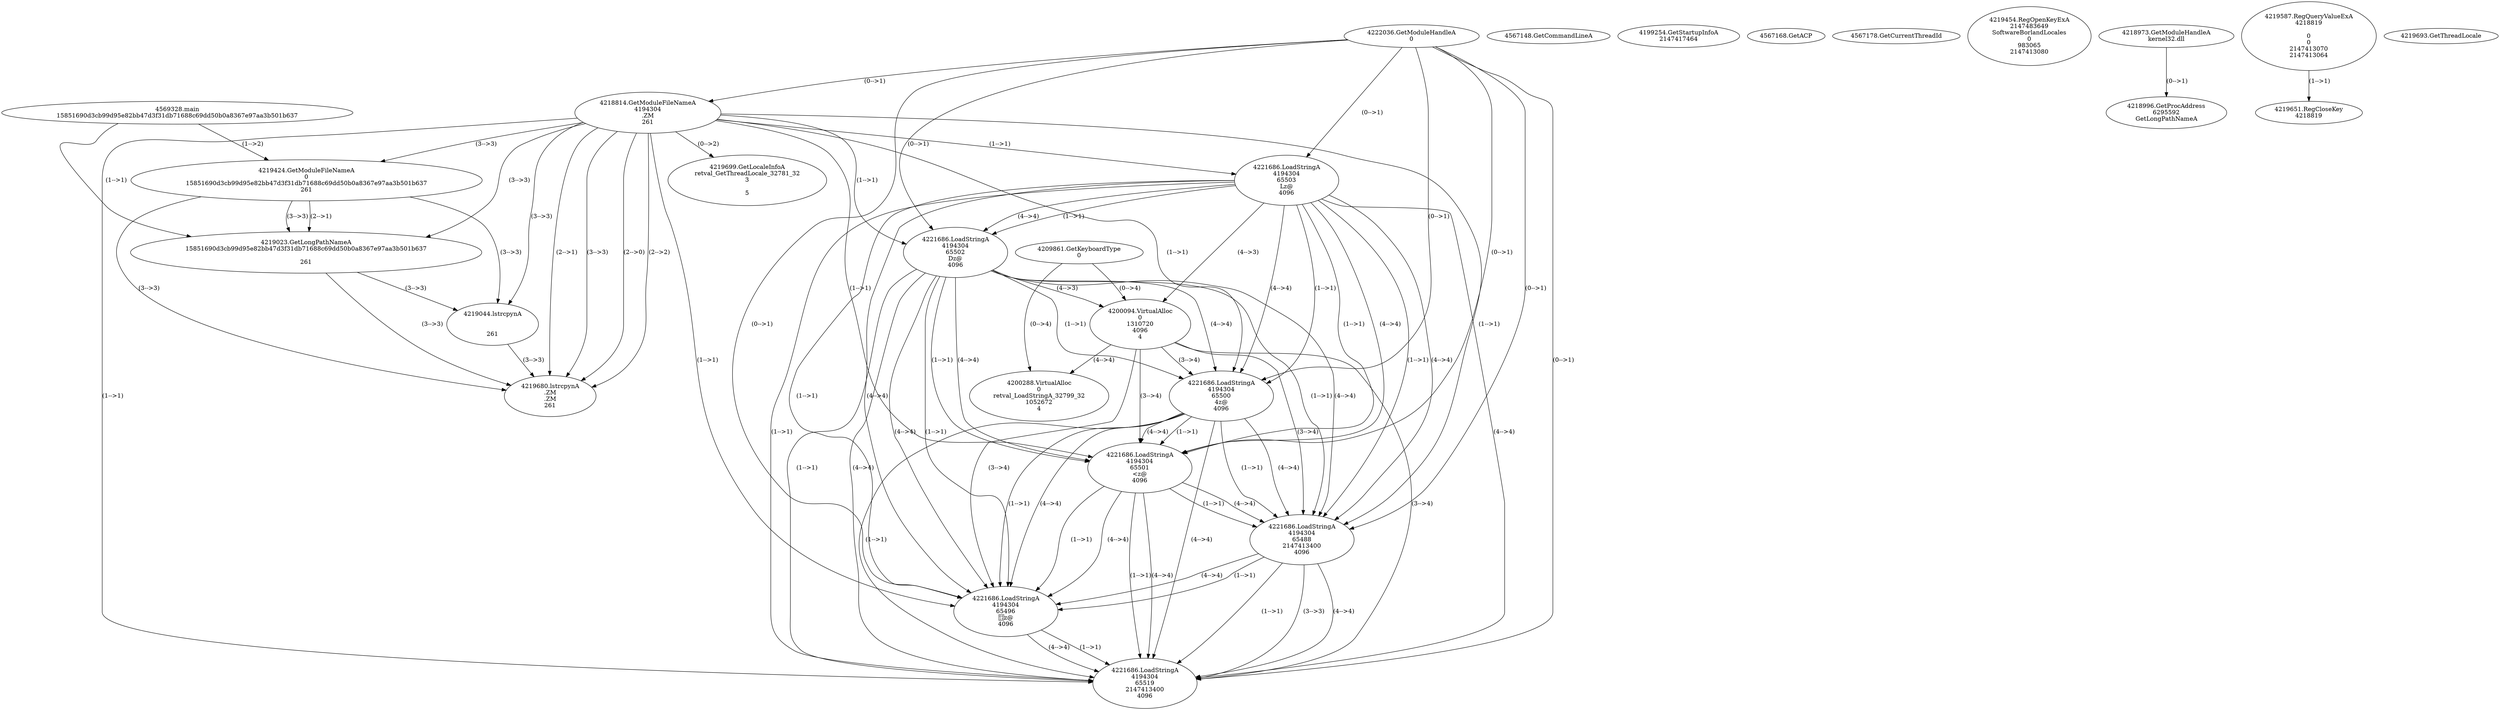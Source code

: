 // Global SCDG with merge call
digraph {
	0 [label="4569328.main
15851690d3cb99d95e82bb47d3f31db71688c69dd50b0a8367e97aa3b501b637"]
	1 [label="4222036.GetModuleHandleA
0"]
	2 [label="4209861.GetKeyboardType
0"]
	3 [label="4567148.GetCommandLineA
"]
	4 [label="4199254.GetStartupInfoA
2147417464"]
	5 [label="4567168.GetACP
"]
	6 [label="4567178.GetCurrentThreadId
"]
	7 [label="4218814.GetModuleFileNameA
4194304
.ZM
261"]
	1 -> 7 [label="(0-->1)"]
	8 [label="4219424.GetModuleFileNameA
0
15851690d3cb99d95e82bb47d3f31db71688c69dd50b0a8367e97aa3b501b637
261"]
	0 -> 8 [label="(1-->2)"]
	7 -> 8 [label="(3-->3)"]
	9 [label="4219454.RegOpenKeyExA
2147483649
Software\Borland\Locales
0
983065
2147413080"]
	10 [label="4218973.GetModuleHandleA
kernel32.dll"]
	11 [label="4218996.GetProcAddress
6295592
GetLongPathNameA"]
	10 -> 11 [label="(0-->1)"]
	12 [label="4219023.GetLongPathNameA
15851690d3cb99d95e82bb47d3f31db71688c69dd50b0a8367e97aa3b501b637

261"]
	0 -> 12 [label="(1-->1)"]
	8 -> 12 [label="(2-->1)"]
	7 -> 12 [label="(3-->3)"]
	8 -> 12 [label="(3-->3)"]
	13 [label="4219044.lstrcpynA


261"]
	7 -> 13 [label="(3-->3)"]
	8 -> 13 [label="(3-->3)"]
	12 -> 13 [label="(3-->3)"]
	14 [label="4219587.RegQueryValueExA
4218819

0
0
2147413070
2147413064"]
	15 [label="4219651.RegCloseKey
4218819"]
	14 -> 15 [label="(1-->1)"]
	16 [label="4219680.lstrcpynA
.ZM
.ZM
261"]
	7 -> 16 [label="(2-->1)"]
	7 -> 16 [label="(2-->2)"]
	7 -> 16 [label="(3-->3)"]
	8 -> 16 [label="(3-->3)"]
	12 -> 16 [label="(3-->3)"]
	13 -> 16 [label="(3-->3)"]
	7 -> 16 [label="(2-->0)"]
	17 [label="4219693.GetThreadLocale
"]
	18 [label="4219699.GetLocaleInfoA
retval_GetThreadLocale_32781_32
3

5"]
	7 -> 18 [label="(0-->2)"]
	19 [label="4221686.LoadStringA
4194304
65503
Lz@
4096"]
	1 -> 19 [label="(0-->1)"]
	7 -> 19 [label="(1-->1)"]
	20 [label="4221686.LoadStringA
4194304
65502
Dz@
4096"]
	1 -> 20 [label="(0-->1)"]
	7 -> 20 [label="(1-->1)"]
	19 -> 20 [label="(1-->1)"]
	19 -> 20 [label="(4-->4)"]
	21 [label="4200094.VirtualAlloc
0
1310720
4096
4"]
	19 -> 21 [label="(4-->3)"]
	20 -> 21 [label="(4-->3)"]
	2 -> 21 [label="(0-->4)"]
	22 [label="4221686.LoadStringA
4194304
65500
4z@
4096"]
	1 -> 22 [label="(0-->1)"]
	7 -> 22 [label="(1-->1)"]
	19 -> 22 [label="(1-->1)"]
	20 -> 22 [label="(1-->1)"]
	19 -> 22 [label="(4-->4)"]
	20 -> 22 [label="(4-->4)"]
	21 -> 22 [label="(3-->4)"]
	23 [label="4221686.LoadStringA
4194304
65501
<z@
4096"]
	1 -> 23 [label="(0-->1)"]
	7 -> 23 [label="(1-->1)"]
	19 -> 23 [label="(1-->1)"]
	20 -> 23 [label="(1-->1)"]
	22 -> 23 [label="(1-->1)"]
	19 -> 23 [label="(4-->4)"]
	20 -> 23 [label="(4-->4)"]
	21 -> 23 [label="(3-->4)"]
	22 -> 23 [label="(4-->4)"]
	24 [label="4221686.LoadStringA
4194304
65488
2147413400
4096"]
	1 -> 24 [label="(0-->1)"]
	7 -> 24 [label="(1-->1)"]
	19 -> 24 [label="(1-->1)"]
	20 -> 24 [label="(1-->1)"]
	22 -> 24 [label="(1-->1)"]
	23 -> 24 [label="(1-->1)"]
	19 -> 24 [label="(4-->4)"]
	20 -> 24 [label="(4-->4)"]
	21 -> 24 [label="(3-->4)"]
	22 -> 24 [label="(4-->4)"]
	23 -> 24 [label="(4-->4)"]
	25 [label="4221686.LoadStringA
4194304
65496
z@
4096"]
	1 -> 25 [label="(0-->1)"]
	7 -> 25 [label="(1-->1)"]
	19 -> 25 [label="(1-->1)"]
	20 -> 25 [label="(1-->1)"]
	22 -> 25 [label="(1-->1)"]
	23 -> 25 [label="(1-->1)"]
	24 -> 25 [label="(1-->1)"]
	19 -> 25 [label="(4-->4)"]
	20 -> 25 [label="(4-->4)"]
	21 -> 25 [label="(3-->4)"]
	22 -> 25 [label="(4-->4)"]
	23 -> 25 [label="(4-->4)"]
	24 -> 25 [label="(4-->4)"]
	26 [label="4221686.LoadStringA
4194304
65519
2147413400
4096"]
	1 -> 26 [label="(0-->1)"]
	7 -> 26 [label="(1-->1)"]
	19 -> 26 [label="(1-->1)"]
	20 -> 26 [label="(1-->1)"]
	22 -> 26 [label="(1-->1)"]
	23 -> 26 [label="(1-->1)"]
	24 -> 26 [label="(1-->1)"]
	25 -> 26 [label="(1-->1)"]
	24 -> 26 [label="(3-->3)"]
	19 -> 26 [label="(4-->4)"]
	20 -> 26 [label="(4-->4)"]
	21 -> 26 [label="(3-->4)"]
	22 -> 26 [label="(4-->4)"]
	23 -> 26 [label="(4-->4)"]
	24 -> 26 [label="(4-->4)"]
	25 -> 26 [label="(4-->4)"]
	27 [label="4200288.VirtualAlloc
0
retval_LoadStringA_32799_32
1052672
4"]
	2 -> 27 [label="(0-->4)"]
	21 -> 27 [label="(4-->4)"]
}
